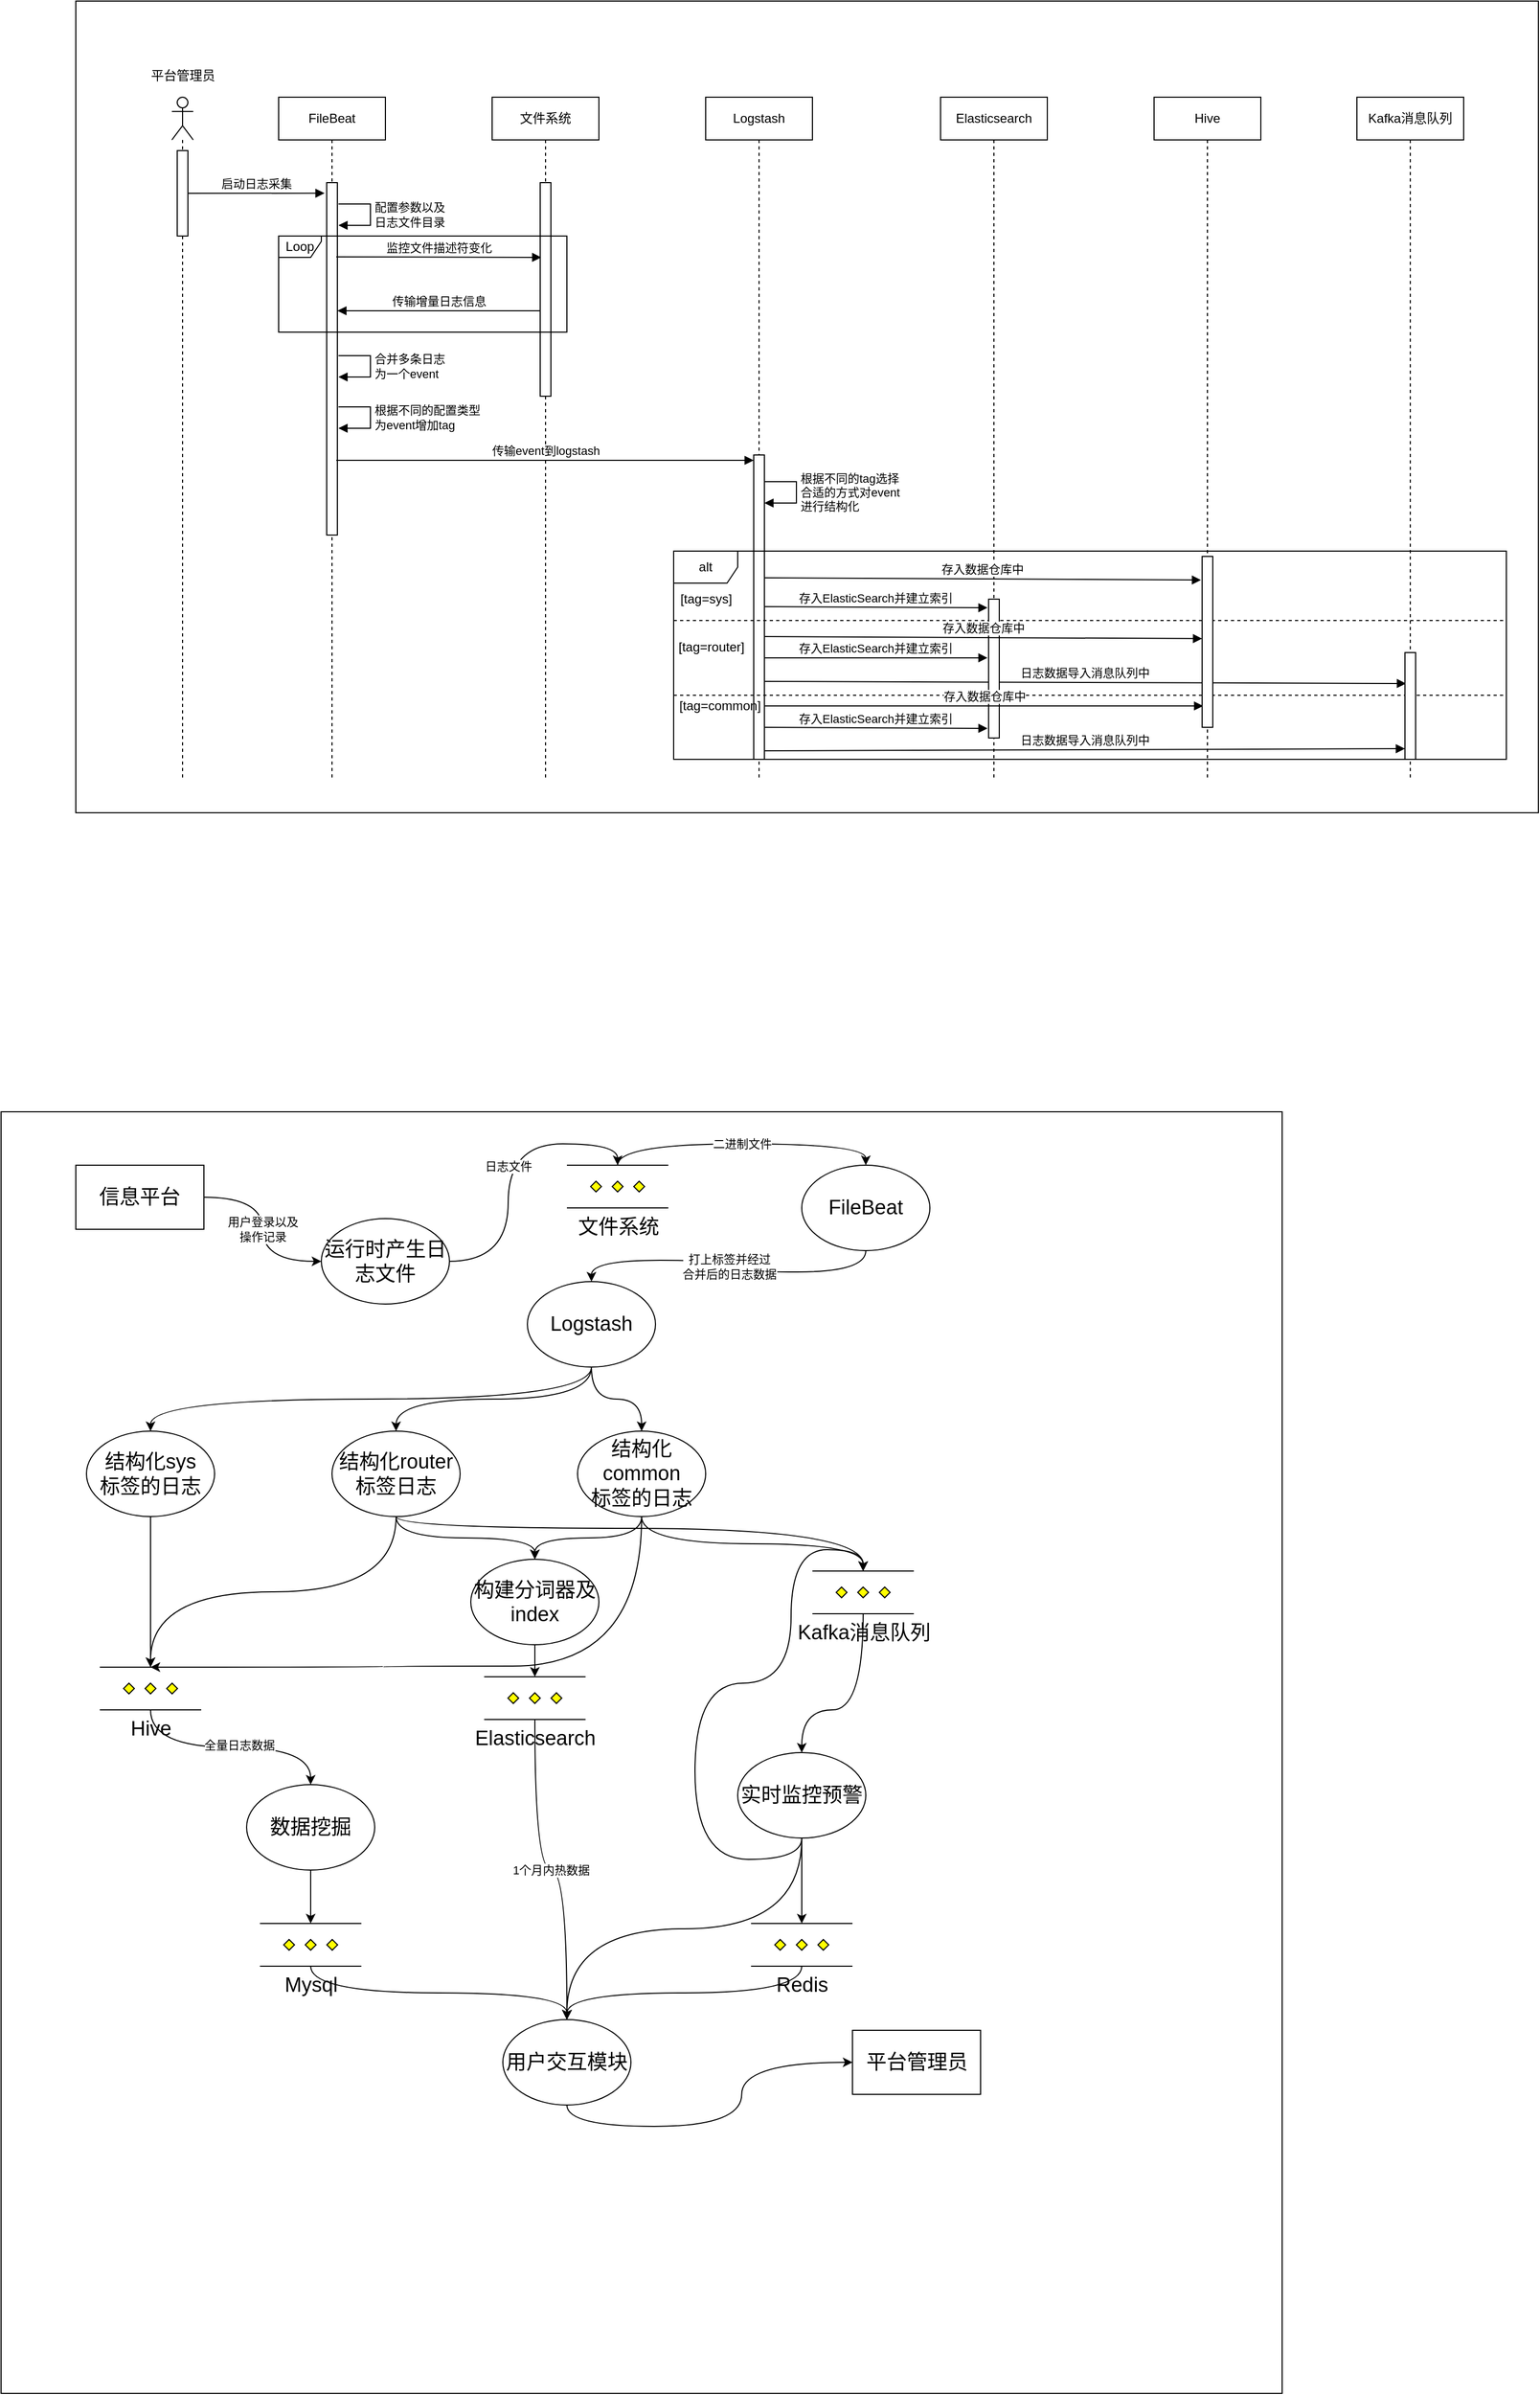 <mxfile version="14.9.2" type="github">
  <diagram id="kwDiiuqRT35PHLW4mOaJ" name="Page-1">
    <mxGraphModel dx="1678" dy="2103" grid="1" gridSize="10" guides="1" tooltips="1" connect="1" arrows="1" fold="1" page="1" pageScale="1" pageWidth="827" pageHeight="1169" math="0" shadow="0">
      <root>
        <mxCell id="0" />
        <mxCell id="1" parent="0" />
        <mxCell id="MzmsHeX9mSTYUFFL0irI-45" value="" style="whiteSpace=wrap;html=1;aspect=fixed;fillColor=#ffffff;gradientColor=none;" parent="1" vertex="1">
          <mxGeometry x="20" y="1010" width="1200" height="1200" as="geometry" />
        </mxCell>
        <mxCell id="Vdq5v8f0afxUs7juB-1Y-45" value="" style="rounded=0;whiteSpace=wrap;html=1;" parent="1" vertex="1">
          <mxGeometry x="90" y="-30" width="1370" height="760" as="geometry" />
        </mxCell>
        <mxCell id="Vdq5v8f0afxUs7juB-1Y-1" value="文件系统" style="shape=umlLifeline;perimeter=lifelinePerimeter;whiteSpace=wrap;html=1;container=1;collapsible=0;recursiveResize=0;outlineConnect=0;" parent="1" vertex="1">
          <mxGeometry x="480" y="60" width="100" height="640" as="geometry" />
        </mxCell>
        <mxCell id="Vdq5v8f0afxUs7juB-1Y-2" value="FileBeat" style="shape=umlLifeline;perimeter=lifelinePerimeter;whiteSpace=wrap;html=1;container=1;collapsible=0;recursiveResize=0;outlineConnect=0;" parent="1" vertex="1">
          <mxGeometry x="280" y="60" width="100" height="640" as="geometry" />
        </mxCell>
        <mxCell id="Vdq5v8f0afxUs7juB-1Y-8" value="" style="html=1;points=[];perimeter=orthogonalPerimeter;" parent="Vdq5v8f0afxUs7juB-1Y-2" vertex="1">
          <mxGeometry x="45" y="80" width="10" height="330" as="geometry" />
        </mxCell>
        <mxCell id="Vdq5v8f0afxUs7juB-1Y-3" value="Logstash" style="shape=umlLifeline;perimeter=lifelinePerimeter;whiteSpace=wrap;html=1;container=1;collapsible=0;recursiveResize=0;outlineConnect=0;" parent="1" vertex="1">
          <mxGeometry x="680" y="60" width="100" height="640" as="geometry" />
        </mxCell>
        <mxCell id="Vdq5v8f0afxUs7juB-1Y-9" value="" style="html=1;points=[];perimeter=orthogonalPerimeter;" parent="1" vertex="1">
          <mxGeometry x="525" y="140" width="10" height="200" as="geometry" />
        </mxCell>
        <mxCell id="Vdq5v8f0afxUs7juB-1Y-10" value="" style="html=1;points=[];perimeter=orthogonalPerimeter;" parent="1" vertex="1">
          <mxGeometry x="725" y="395" width="10" height="285" as="geometry" />
        </mxCell>
        <mxCell id="Vdq5v8f0afxUs7juB-1Y-12" value="配置参数以及&lt;br&gt;日志文件目录" style="edgeStyle=orthogonalEdgeStyle;html=1;align=left;spacingLeft=2;endArrow=block;rounded=0;" parent="1" edge="1">
          <mxGeometry relative="1" as="geometry">
            <mxPoint x="336" y="160" as="sourcePoint" />
            <Array as="points">
              <mxPoint x="366" y="160" />
            </Array>
            <mxPoint x="336" y="180" as="targetPoint" />
          </mxGeometry>
        </mxCell>
        <mxCell id="Vdq5v8f0afxUs7juB-1Y-15" value="Loop" style="shape=umlFrame;whiteSpace=wrap;html=1;width=40;height=20;" parent="1" vertex="1">
          <mxGeometry x="280" y="190" width="270" height="90" as="geometry" />
        </mxCell>
        <mxCell id="Vdq5v8f0afxUs7juB-1Y-14" value="监控文件描述符变化" style="html=1;verticalAlign=bottom;endArrow=block;entryX=0.1;entryY=0.35;entryDx=0;entryDy=0;entryPerimeter=0;" parent="1" target="Vdq5v8f0afxUs7juB-1Y-9" edge="1">
          <mxGeometry width="80" relative="1" as="geometry">
            <mxPoint x="334" y="209.5" as="sourcePoint" />
            <mxPoint x="414" y="209.5" as="targetPoint" />
          </mxGeometry>
        </mxCell>
        <mxCell id="Vdq5v8f0afxUs7juB-1Y-17" value="传输增量日志信息" style="html=1;verticalAlign=bottom;endArrow=block;" parent="1" target="Vdq5v8f0afxUs7juB-1Y-8" edge="1">
          <mxGeometry width="80" relative="1" as="geometry">
            <mxPoint x="525" y="260" as="sourcePoint" />
            <mxPoint x="340" y="261" as="targetPoint" />
          </mxGeometry>
        </mxCell>
        <mxCell id="Vdq5v8f0afxUs7juB-1Y-20" value="合并多条日志&lt;br&gt;为一个event" style="edgeStyle=orthogonalEdgeStyle;html=1;align=left;spacingLeft=2;endArrow=block;rounded=0;" parent="1" edge="1">
          <mxGeometry relative="1" as="geometry">
            <mxPoint x="336" y="302" as="sourcePoint" />
            <Array as="points">
              <mxPoint x="366" y="302" />
            </Array>
            <mxPoint x="336" y="322" as="targetPoint" />
          </mxGeometry>
        </mxCell>
        <mxCell id="Vdq5v8f0afxUs7juB-1Y-21" value="根据不同的配置类型&lt;br&gt;为event增加tag" style="edgeStyle=orthogonalEdgeStyle;html=1;align=left;spacingLeft=2;endArrow=block;rounded=0;" parent="1" edge="1">
          <mxGeometry relative="1" as="geometry">
            <mxPoint x="336" y="350" as="sourcePoint" />
            <Array as="points">
              <mxPoint x="366" y="350" />
              <mxPoint x="366" y="370" />
            </Array>
            <mxPoint x="336" y="370" as="targetPoint" />
          </mxGeometry>
        </mxCell>
        <mxCell id="Vdq5v8f0afxUs7juB-1Y-22" value="传输event到logstash" style="html=1;verticalAlign=bottom;endArrow=block;" parent="1" target="Vdq5v8f0afxUs7juB-1Y-10" edge="1">
          <mxGeometry width="80" relative="1" as="geometry">
            <mxPoint x="334" y="400" as="sourcePoint" />
            <mxPoint x="710" y="400" as="targetPoint" />
          </mxGeometry>
        </mxCell>
        <mxCell id="Vdq5v8f0afxUs7juB-1Y-23" value="根据不同的tag选择&lt;br&gt;合适的方式对event&lt;br&gt;进行结构化" style="edgeStyle=orthogonalEdgeStyle;html=1;align=left;spacingLeft=2;endArrow=block;rounded=0;" parent="1" edge="1">
          <mxGeometry relative="1" as="geometry">
            <mxPoint x="735" y="420" as="sourcePoint" />
            <Array as="points">
              <mxPoint x="765" y="420" />
              <mxPoint x="765" y="440" />
            </Array>
            <mxPoint x="735" y="440" as="targetPoint" />
          </mxGeometry>
        </mxCell>
        <mxCell id="Vdq5v8f0afxUs7juB-1Y-24" value="Elasticsearch" style="shape=umlLifeline;perimeter=lifelinePerimeter;whiteSpace=wrap;html=1;container=1;collapsible=0;recursiveResize=0;outlineConnect=0;" parent="1" vertex="1">
          <mxGeometry x="900" y="60" width="100" height="640" as="geometry" />
        </mxCell>
        <mxCell id="Vdq5v8f0afxUs7juB-1Y-25" value="Hive" style="shape=umlLifeline;perimeter=lifelinePerimeter;whiteSpace=wrap;html=1;container=1;collapsible=0;recursiveResize=0;outlineConnect=0;" parent="1" vertex="1">
          <mxGeometry x="1100" y="60" width="100" height="640" as="geometry" />
        </mxCell>
        <mxCell id="Vdq5v8f0afxUs7juB-1Y-26" value="Kafka消息队列" style="shape=umlLifeline;perimeter=lifelinePerimeter;whiteSpace=wrap;html=1;container=1;collapsible=0;recursiveResize=0;outlineConnect=0;" parent="1" vertex="1">
          <mxGeometry x="1290" y="60" width="100" height="640" as="geometry" />
        </mxCell>
        <mxCell id="Vdq5v8f0afxUs7juB-1Y-29" value="alt" style="shape=umlFrame;whiteSpace=wrap;html=1;" parent="1" vertex="1">
          <mxGeometry x="650" y="485" width="780" height="195" as="geometry" />
        </mxCell>
        <mxCell id="Vdq5v8f0afxUs7juB-1Y-31" value="" style="endArrow=none;dashed=1;html=1;" parent="1" edge="1">
          <mxGeometry width="50" height="50" relative="1" as="geometry">
            <mxPoint x="650" y="550" as="sourcePoint" />
            <mxPoint x="1430" y="550" as="targetPoint" />
          </mxGeometry>
        </mxCell>
        <mxCell id="Vdq5v8f0afxUs7juB-1Y-32" value="[tag=sys]" style="text;html=1;align=center;verticalAlign=middle;resizable=0;points=[];autosize=1;strokeColor=none;" parent="1" vertex="1">
          <mxGeometry x="650" y="520" width="60" height="20" as="geometry" />
        </mxCell>
        <mxCell id="Vdq5v8f0afxUs7juB-1Y-33" value="存入数据仓库中" style="html=1;verticalAlign=bottom;endArrow=block;entryX=-0.1;entryY=0.138;entryDx=0;entryDy=0;entryPerimeter=0;" parent="1" target="Vdq5v8f0afxUs7juB-1Y-47" edge="1">
          <mxGeometry width="80" relative="1" as="geometry">
            <mxPoint x="735" y="510" as="sourcePoint" />
            <mxPoint x="1150" y="510" as="targetPoint" />
          </mxGeometry>
        </mxCell>
        <mxCell id="Vdq5v8f0afxUs7juB-1Y-34" value="存入ElasticSearch并建立索引" style="html=1;verticalAlign=bottom;endArrow=block;entryX=-0.1;entryY=0.062;entryDx=0;entryDy=0;entryPerimeter=0;" parent="1" target="Vdq5v8f0afxUs7juB-1Y-46" edge="1">
          <mxGeometry width="80" relative="1" as="geometry">
            <mxPoint x="735" y="537" as="sourcePoint" />
            <mxPoint x="950" y="537" as="targetPoint" />
          </mxGeometry>
        </mxCell>
        <mxCell id="Vdq5v8f0afxUs7juB-1Y-35" value="" style="endArrow=none;dashed=1;html=1;" parent="1" edge="1">
          <mxGeometry width="50" height="50" relative="1" as="geometry">
            <mxPoint x="650" y="620" as="sourcePoint" />
            <mxPoint x="1430" y="620" as="targetPoint" />
          </mxGeometry>
        </mxCell>
        <mxCell id="Vdq5v8f0afxUs7juB-1Y-36" value="[tag=router]" style="text;html=1;align=center;verticalAlign=middle;resizable=0;points=[];autosize=1;strokeColor=none;" parent="1" vertex="1">
          <mxGeometry x="645" y="565" width="80" height="20" as="geometry" />
        </mxCell>
        <mxCell id="Vdq5v8f0afxUs7juB-1Y-38" value="存入ElasticSearch并建立索引" style="html=1;verticalAlign=bottom;endArrow=block;entryX=-0.1;entryY=0.423;entryDx=0;entryDy=0;entryPerimeter=0;" parent="1" target="Vdq5v8f0afxUs7juB-1Y-46" edge="1">
          <mxGeometry width="80" relative="1" as="geometry">
            <mxPoint x="735" y="585" as="sourcePoint" />
            <mxPoint x="950" y="585" as="targetPoint" />
          </mxGeometry>
        </mxCell>
        <mxCell id="Vdq5v8f0afxUs7juB-1Y-39" value="日志数据导入消息队列中" style="html=1;verticalAlign=bottom;endArrow=block;entryX=0.1;entryY=0.29;entryDx=0;entryDy=0;entryPerimeter=0;" parent="1" target="Vdq5v8f0afxUs7juB-1Y-48" edge="1">
          <mxGeometry width="80" relative="1" as="geometry">
            <mxPoint x="735" y="607" as="sourcePoint" />
            <mxPoint x="1340" y="607" as="targetPoint" />
          </mxGeometry>
        </mxCell>
        <mxCell id="Vdq5v8f0afxUs7juB-1Y-40" value="" style="endArrow=none;dashed=1;html=1;" parent="1" edge="1">
          <mxGeometry width="50" height="50" relative="1" as="geometry">
            <mxPoint x="650" y="680" as="sourcePoint" />
            <mxPoint x="1430" y="680" as="targetPoint" />
          </mxGeometry>
        </mxCell>
        <mxCell id="Vdq5v8f0afxUs7juB-1Y-41" value="[tag=common]" style="text;html=1;align=center;verticalAlign=middle;resizable=0;points=[];autosize=1;strokeColor=none;" parent="1" vertex="1">
          <mxGeometry x="648" y="620" width="90" height="20" as="geometry" />
        </mxCell>
        <mxCell id="Vdq5v8f0afxUs7juB-1Y-43" value="存入ElasticSearch并建立索引" style="html=1;verticalAlign=bottom;endArrow=block;entryX=-0.1;entryY=0.931;entryDx=0;entryDy=0;entryPerimeter=0;" parent="1" target="Vdq5v8f0afxUs7juB-1Y-46" edge="1">
          <mxGeometry width="80" relative="1" as="geometry">
            <mxPoint x="735" y="650" as="sourcePoint" />
            <mxPoint x="950" y="650" as="targetPoint" />
          </mxGeometry>
        </mxCell>
        <mxCell id="Vdq5v8f0afxUs7juB-1Y-44" value="日志数据导入消息队列中" style="html=1;verticalAlign=bottom;endArrow=block;entryX=0;entryY=0.9;entryDx=0;entryDy=0;entryPerimeter=0;" parent="1" target="Vdq5v8f0afxUs7juB-1Y-48" edge="1">
          <mxGeometry width="80" relative="1" as="geometry">
            <mxPoint x="735" y="672" as="sourcePoint" />
            <mxPoint x="1340" y="672" as="targetPoint" />
          </mxGeometry>
        </mxCell>
        <mxCell id="Vdq5v8f0afxUs7juB-1Y-46" value="" style="html=1;points=[];perimeter=orthogonalPerimeter;" parent="1" vertex="1">
          <mxGeometry x="945" y="530" width="10" height="130" as="geometry" />
        </mxCell>
        <mxCell id="Vdq5v8f0afxUs7juB-1Y-37" value="存入数据仓库中" style="html=1;verticalAlign=bottom;endArrow=block;entryX=0;entryY=0.481;entryDx=0;entryDy=0;entryPerimeter=0;" parent="1" target="Vdq5v8f0afxUs7juB-1Y-47" edge="1">
          <mxGeometry width="80" relative="1" as="geometry">
            <mxPoint x="735" y="565" as="sourcePoint" />
            <mxPoint x="1150" y="565" as="targetPoint" />
          </mxGeometry>
        </mxCell>
        <mxCell id="Vdq5v8f0afxUs7juB-1Y-42" value="存入数据仓库中" style="html=1;verticalAlign=bottom;endArrow=block;entryX=0.1;entryY=0.875;entryDx=0;entryDy=0;entryPerimeter=0;" parent="1" target="Vdq5v8f0afxUs7juB-1Y-47" edge="1">
          <mxGeometry width="80" relative="1" as="geometry">
            <mxPoint x="735" y="630" as="sourcePoint" />
            <mxPoint x="1150" y="630" as="targetPoint" />
          </mxGeometry>
        </mxCell>
        <mxCell id="Vdq5v8f0afxUs7juB-1Y-47" value="" style="html=1;points=[];perimeter=orthogonalPerimeter;" parent="1" vertex="1">
          <mxGeometry x="1145" y="490" width="10" height="160" as="geometry" />
        </mxCell>
        <mxCell id="Vdq5v8f0afxUs7juB-1Y-48" value="" style="html=1;points=[];perimeter=orthogonalPerimeter;" parent="1" vertex="1">
          <mxGeometry x="1335" y="580" width="10" height="100" as="geometry" />
        </mxCell>
        <mxCell id="Vdq5v8f0afxUs7juB-1Y-49" value="" style="shape=umlLifeline;participant=umlActor;perimeter=lifelinePerimeter;whiteSpace=wrap;html=1;container=1;collapsible=0;recursiveResize=0;verticalAlign=top;spacingTop=36;outlineConnect=0;" parent="1" vertex="1">
          <mxGeometry x="180" y="60" width="20" height="640" as="geometry" />
        </mxCell>
        <mxCell id="Vdq5v8f0afxUs7juB-1Y-51" value="" style="html=1;points=[];perimeter=orthogonalPerimeter;" parent="Vdq5v8f0afxUs7juB-1Y-49" vertex="1">
          <mxGeometry x="5" y="50" width="10" height="80" as="geometry" />
        </mxCell>
        <mxCell id="Vdq5v8f0afxUs7juB-1Y-50" value="平台管理员" style="text;html=1;align=center;verticalAlign=middle;resizable=0;points=[];autosize=1;strokeColor=none;" parent="1" vertex="1">
          <mxGeometry x="150" y="30" width="80" height="20" as="geometry" />
        </mxCell>
        <mxCell id="Vdq5v8f0afxUs7juB-1Y-52" value="启动日志采集" style="html=1;verticalAlign=bottom;endArrow=block;entryX=-0.2;entryY=0.03;entryDx=0;entryDy=0;entryPerimeter=0;" parent="1" target="Vdq5v8f0afxUs7juB-1Y-8" edge="1">
          <mxGeometry width="80" relative="1" as="geometry">
            <mxPoint x="195" y="150" as="sourcePoint" />
            <mxPoint x="320" y="150" as="targetPoint" />
          </mxGeometry>
        </mxCell>
        <mxCell id="MzmsHeX9mSTYUFFL0irI-4" value="用户登录以及&lt;br&gt;操作记录" style="edgeStyle=orthogonalEdgeStyle;rounded=0;orthogonalLoop=1;jettySize=auto;html=1;exitX=1;exitY=0.5;exitDx=0;exitDy=0;entryX=0;entryY=0.5;entryDx=0;entryDy=0;curved=1;" parent="1" source="MzmsHeX9mSTYUFFL0irI-1" target="MzmsHeX9mSTYUFFL0irI-2" edge="1">
          <mxGeometry relative="1" as="geometry" />
        </mxCell>
        <mxCell id="MzmsHeX9mSTYUFFL0irI-1" value="&lt;font style=&quot;font-size: 19px&quot;&gt;信息平台&lt;/font&gt;" style="rounded=0;whiteSpace=wrap;html=1;" parent="1" vertex="1">
          <mxGeometry x="90" y="1060" width="120" height="60" as="geometry" />
        </mxCell>
        <mxCell id="MzmsHeX9mSTYUFFL0irI-6" value="日志文件" style="edgeStyle=orthogonalEdgeStyle;curved=1;rounded=0;orthogonalLoop=1;jettySize=auto;html=1;exitX=1;exitY=0.5;exitDx=0;exitDy=0;entryX=0.5;entryY=0;entryDx=0;entryDy=0;entryPerimeter=0;" parent="1" source="MzmsHeX9mSTYUFFL0irI-2" target="MzmsHeX9mSTYUFFL0irI-7" edge="1">
          <mxGeometry relative="1" as="geometry">
            <mxPoint x="550.0" y="1090.0" as="targetPoint" />
          </mxGeometry>
        </mxCell>
        <mxCell id="MzmsHeX9mSTYUFFL0irI-2" value="&lt;font style=&quot;font-size: 19px&quot;&gt;运行时产生日志文件&lt;/font&gt;" style="ellipse;whiteSpace=wrap;html=1;" parent="1" vertex="1">
          <mxGeometry x="320" y="1110" width="120" height="80" as="geometry" />
        </mxCell>
        <mxCell id="MzmsHeX9mSTYUFFL0irI-11" value="二进制文件" style="edgeStyle=orthogonalEdgeStyle;curved=1;rounded=0;orthogonalLoop=1;jettySize=auto;html=1;exitX=0.5;exitY=0;exitDx=0;exitDy=0;exitPerimeter=0;entryX=0.5;entryY=0;entryDx=0;entryDy=0;" parent="1" source="MzmsHeX9mSTYUFFL0irI-7" target="MzmsHeX9mSTYUFFL0irI-10" edge="1">
          <mxGeometry relative="1" as="geometry" />
        </mxCell>
        <mxCell id="MzmsHeX9mSTYUFFL0irI-7" value="&lt;font style=&quot;font-size: 19px&quot;&gt;文件系统&lt;/font&gt;" style="verticalLabelPosition=bottom;verticalAlign=top;html=1;shape=mxgraph.flowchart.parallel_mode;pointerEvents=1;" parent="1" vertex="1">
          <mxGeometry x="550" y="1060" width="95" height="40" as="geometry" />
        </mxCell>
        <mxCell id="MzmsHeX9mSTYUFFL0irI-13" value="打上标签并经过&lt;br&gt;合并后的日志数据" style="edgeStyle=orthogonalEdgeStyle;curved=1;rounded=0;orthogonalLoop=1;jettySize=auto;html=1;exitX=0.5;exitY=1;exitDx=0;exitDy=0;" parent="1" source="MzmsHeX9mSTYUFFL0irI-10" target="MzmsHeX9mSTYUFFL0irI-12" edge="1">
          <mxGeometry relative="1" as="geometry" />
        </mxCell>
        <mxCell id="MzmsHeX9mSTYUFFL0irI-10" value="&lt;font style=&quot;font-size: 19px&quot;&gt;FileBeat&lt;/font&gt;" style="ellipse;whiteSpace=wrap;html=1;" parent="1" vertex="1">
          <mxGeometry x="770" y="1060" width="120" height="80" as="geometry" />
        </mxCell>
        <mxCell id="MzmsHeX9mSTYUFFL0irI-17" style="edgeStyle=orthogonalEdgeStyle;curved=1;rounded=0;orthogonalLoop=1;jettySize=auto;html=1;exitX=0.5;exitY=1;exitDx=0;exitDy=0;" parent="1" source="MzmsHeX9mSTYUFFL0irI-12" target="MzmsHeX9mSTYUFFL0irI-14" edge="1">
          <mxGeometry relative="1" as="geometry">
            <Array as="points">
              <mxPoint x="573" y="1279" />
              <mxPoint x="160" y="1279" />
            </Array>
          </mxGeometry>
        </mxCell>
        <mxCell id="MzmsHeX9mSTYUFFL0irI-18" style="edgeStyle=orthogonalEdgeStyle;curved=1;rounded=0;orthogonalLoop=1;jettySize=auto;html=1;exitX=0.5;exitY=1;exitDx=0;exitDy=0;entryX=0.5;entryY=0;entryDx=0;entryDy=0;" parent="1" source="MzmsHeX9mSTYUFFL0irI-12" target="MzmsHeX9mSTYUFFL0irI-15" edge="1">
          <mxGeometry relative="1" as="geometry" />
        </mxCell>
        <mxCell id="MzmsHeX9mSTYUFFL0irI-19" style="edgeStyle=orthogonalEdgeStyle;curved=1;rounded=0;orthogonalLoop=1;jettySize=auto;html=1;exitX=0.5;exitY=1;exitDx=0;exitDy=0;entryX=0.5;entryY=0;entryDx=0;entryDy=0;" parent="1" source="MzmsHeX9mSTYUFFL0irI-12" target="MzmsHeX9mSTYUFFL0irI-16" edge="1">
          <mxGeometry relative="1" as="geometry" />
        </mxCell>
        <mxCell id="MzmsHeX9mSTYUFFL0irI-12" value="&lt;font style=&quot;font-size: 19px&quot;&gt;Logstash&lt;/font&gt;" style="ellipse;whiteSpace=wrap;html=1;" parent="1" vertex="1">
          <mxGeometry x="513" y="1169" width="120" height="80" as="geometry" />
        </mxCell>
        <mxCell id="MzmsHeX9mSTYUFFL0irI-30" style="edgeStyle=orthogonalEdgeStyle;curved=1;rounded=0;orthogonalLoop=1;jettySize=auto;html=1;exitX=0.5;exitY=1;exitDx=0;exitDy=0;entryX=0.5;entryY=0;entryDx=0;entryDy=0;entryPerimeter=0;" parent="1" source="MzmsHeX9mSTYUFFL0irI-14" target="MzmsHeX9mSTYUFFL0irI-27" edge="1">
          <mxGeometry relative="1" as="geometry" />
        </mxCell>
        <mxCell id="MzmsHeX9mSTYUFFL0irI-14" value="&lt;font style=&quot;font-size: 19px&quot;&gt;结构化sys&lt;br&gt;标签的日志&lt;/font&gt;" style="ellipse;whiteSpace=wrap;html=1;" parent="1" vertex="1">
          <mxGeometry x="100" y="1309" width="120" height="80" as="geometry" />
        </mxCell>
        <mxCell id="MzmsHeX9mSTYUFFL0irI-21" style="edgeStyle=orthogonalEdgeStyle;curved=1;rounded=0;orthogonalLoop=1;jettySize=auto;html=1;exitX=0.5;exitY=1;exitDx=0;exitDy=0;entryX=0.5;entryY=0;entryDx=0;entryDy=0;" parent="1" source="MzmsHeX9mSTYUFFL0irI-15" target="MzmsHeX9mSTYUFFL0irI-20" edge="1">
          <mxGeometry relative="1" as="geometry" />
        </mxCell>
        <mxCell id="MzmsHeX9mSTYUFFL0irI-32" style="edgeStyle=orthogonalEdgeStyle;curved=1;rounded=0;orthogonalLoop=1;jettySize=auto;html=1;exitX=0.5;exitY=1;exitDx=0;exitDy=0;entryX=0.5;entryY=0;entryDx=0;entryDy=0;entryPerimeter=0;" parent="1" source="MzmsHeX9mSTYUFFL0irI-15" target="MzmsHeX9mSTYUFFL0irI-27" edge="1">
          <mxGeometry relative="1" as="geometry" />
        </mxCell>
        <mxCell id="MzmsHeX9mSTYUFFL0irI-37" style="edgeStyle=orthogonalEdgeStyle;curved=1;rounded=0;orthogonalLoop=1;jettySize=auto;html=1;exitX=0.5;exitY=1;exitDx=0;exitDy=0;entryX=0.5;entryY=0;entryDx=0;entryDy=0;entryPerimeter=0;" parent="1" source="MzmsHeX9mSTYUFFL0irI-15" target="MzmsHeX9mSTYUFFL0irI-34" edge="1">
          <mxGeometry relative="1" as="geometry">
            <Array as="points">
              <mxPoint x="390" y="1400" />
              <mxPoint x="828" y="1400" />
            </Array>
          </mxGeometry>
        </mxCell>
        <mxCell id="MzmsHeX9mSTYUFFL0irI-15" value="&lt;font style=&quot;font-size: 19px&quot;&gt;结构化router&lt;br&gt;标签日志&lt;/font&gt;" style="ellipse;whiteSpace=wrap;html=1;" parent="1" vertex="1">
          <mxGeometry x="330" y="1309" width="120" height="80" as="geometry" />
        </mxCell>
        <mxCell id="MzmsHeX9mSTYUFFL0irI-22" style="edgeStyle=orthogonalEdgeStyle;curved=1;rounded=0;orthogonalLoop=1;jettySize=auto;html=1;exitX=0.5;exitY=1;exitDx=0;exitDy=0;" parent="1" source="MzmsHeX9mSTYUFFL0irI-16" target="MzmsHeX9mSTYUFFL0irI-20" edge="1">
          <mxGeometry relative="1" as="geometry" />
        </mxCell>
        <mxCell id="MzmsHeX9mSTYUFFL0irI-33" style="edgeStyle=orthogonalEdgeStyle;curved=1;rounded=0;orthogonalLoop=1;jettySize=auto;html=1;exitX=0.5;exitY=1;exitDx=0;exitDy=0;entryX=0.5;entryY=0;entryDx=0;entryDy=0;entryPerimeter=0;" parent="1" source="MzmsHeX9mSTYUFFL0irI-16" target="MzmsHeX9mSTYUFFL0irI-27" edge="1">
          <mxGeometry relative="1" as="geometry">
            <Array as="points">
              <mxPoint x="620" y="1529" />
              <mxPoint x="378" y="1529" />
            </Array>
          </mxGeometry>
        </mxCell>
        <mxCell id="MzmsHeX9mSTYUFFL0irI-36" style="edgeStyle=orthogonalEdgeStyle;curved=1;rounded=0;orthogonalLoop=1;jettySize=auto;html=1;exitX=0.5;exitY=1;exitDx=0;exitDy=0;entryX=0.5;entryY=0;entryDx=0;entryDy=0;entryPerimeter=0;" parent="1" source="MzmsHeX9mSTYUFFL0irI-16" target="MzmsHeX9mSTYUFFL0irI-34" edge="1">
          <mxGeometry relative="1" as="geometry" />
        </mxCell>
        <mxCell id="MzmsHeX9mSTYUFFL0irI-16" value="&lt;span style=&quot;font-size: 19px&quot;&gt;结构化&lt;/span&gt;&lt;span style=&quot;font-size: 19px&quot;&gt;common&lt;/span&gt;&lt;span style=&quot;font-size: 19px&quot;&gt;&lt;br&gt;标签的日志&lt;/span&gt;" style="ellipse;whiteSpace=wrap;html=1;" parent="1" vertex="1">
          <mxGeometry x="560" y="1309" width="120" height="80" as="geometry" />
        </mxCell>
        <mxCell id="MzmsHeX9mSTYUFFL0irI-26" style="edgeStyle=orthogonalEdgeStyle;curved=1;rounded=0;orthogonalLoop=1;jettySize=auto;html=1;exitX=0.5;exitY=1;exitDx=0;exitDy=0;entryX=0.5;entryY=0;entryDx=0;entryDy=0;entryPerimeter=0;" parent="1" source="MzmsHeX9mSTYUFFL0irI-20" target="MzmsHeX9mSTYUFFL0irI-23" edge="1">
          <mxGeometry relative="1" as="geometry" />
        </mxCell>
        <mxCell id="MzmsHeX9mSTYUFFL0irI-20" value="&lt;span style=&quot;font-size: 19px&quot;&gt;构建分词器及index&lt;/span&gt;" style="ellipse;whiteSpace=wrap;html=1;" parent="1" vertex="1">
          <mxGeometry x="460" y="1429" width="120" height="80" as="geometry" />
        </mxCell>
        <mxCell id="MzmsHeX9mSTYUFFL0irI-42" value="1个月内热数据" style="edgeStyle=orthogonalEdgeStyle;curved=1;rounded=0;orthogonalLoop=1;jettySize=auto;html=1;exitX=0.5;exitY=1;exitDx=0;exitDy=0;exitPerimeter=0;entryX=0.5;entryY=0;entryDx=0;entryDy=0;" parent="1" source="MzmsHeX9mSTYUFFL0irI-23" target="bzvhXrW7TsSgIKQXZlRU-12" edge="1">
          <mxGeometry relative="1" as="geometry">
            <mxPoint x="640" y="1753" as="targetPoint" />
          </mxGeometry>
        </mxCell>
        <mxCell id="MzmsHeX9mSTYUFFL0irI-23" value="&lt;font style=&quot;font-size: 19px&quot;&gt;Elasticsearch&lt;/font&gt;" style="verticalLabelPosition=bottom;verticalAlign=top;html=1;shape=mxgraph.flowchart.parallel_mode;pointerEvents=1;fillColor=#ffffff;gradientColor=none;" parent="1" vertex="1">
          <mxGeometry x="472.5" y="1539" width="95" height="40" as="geometry" />
        </mxCell>
        <mxCell id="MzmsHeX9mSTYUFFL0irI-41" style="edgeStyle=orthogonalEdgeStyle;curved=1;rounded=0;orthogonalLoop=1;jettySize=auto;html=1;exitX=0.5;exitY=1;exitDx=0;exitDy=0;exitPerimeter=0;entryX=0.5;entryY=0;entryDx=0;entryDy=0;" parent="1" source="MzmsHeX9mSTYUFFL0irI-27" target="bzvhXrW7TsSgIKQXZlRU-2" edge="1">
          <mxGeometry relative="1" as="geometry">
            <mxPoint x="440" y="1753" as="targetPoint" />
          </mxGeometry>
        </mxCell>
        <mxCell id="MzmsHeX9mSTYUFFL0irI-44" value="全量日志数据" style="edgeLabel;html=1;align=center;verticalAlign=middle;resizable=0;points=[];" parent="MzmsHeX9mSTYUFFL0irI-41" vertex="1" connectable="0">
          <mxGeometry x="0.065" y="2" relative="1" as="geometry">
            <mxPoint x="1" as="offset" />
          </mxGeometry>
        </mxCell>
        <mxCell id="MzmsHeX9mSTYUFFL0irI-27" value="&lt;font style=&quot;font-size: 19px&quot;&gt;Hive&lt;/font&gt;" style="verticalLabelPosition=bottom;verticalAlign=top;html=1;shape=mxgraph.flowchart.parallel_mode;pointerEvents=1;fillColor=#ffffff;gradientColor=none;" parent="1" vertex="1">
          <mxGeometry x="112.5" y="1530" width="95" height="40" as="geometry" />
        </mxCell>
        <mxCell id="bzvhXrW7TsSgIKQXZlRU-9" style="edgeStyle=orthogonalEdgeStyle;rounded=0;orthogonalLoop=1;jettySize=auto;html=1;exitX=0.5;exitY=1;exitDx=0;exitDy=0;exitPerimeter=0;entryX=0.5;entryY=0;entryDx=0;entryDy=0;curved=1;" edge="1" parent="1" source="MzmsHeX9mSTYUFFL0irI-34" target="bzvhXrW7TsSgIKQXZlRU-4">
          <mxGeometry relative="1" as="geometry">
            <Array as="points">
              <mxPoint x="828" y="1570" />
              <mxPoint x="770" y="1570" />
            </Array>
          </mxGeometry>
        </mxCell>
        <mxCell id="MzmsHeX9mSTYUFFL0irI-34" value="&lt;font style=&quot;font-size: 19px&quot;&gt;Kafka消息队列&lt;/font&gt;" style="verticalLabelPosition=bottom;verticalAlign=top;html=1;shape=mxgraph.flowchart.parallel_mode;pointerEvents=1;fillColor=#ffffff;gradientColor=none;" parent="1" vertex="1">
          <mxGeometry x="780" y="1440" width="95" height="40" as="geometry" />
        </mxCell>
        <mxCell id="bzvhXrW7TsSgIKQXZlRU-6" style="edgeStyle=orthogonalEdgeStyle;rounded=0;orthogonalLoop=1;jettySize=auto;html=1;exitX=0.5;exitY=1;exitDx=0;exitDy=0;" edge="1" parent="1" source="bzvhXrW7TsSgIKQXZlRU-2" target="bzvhXrW7TsSgIKQXZlRU-5">
          <mxGeometry relative="1" as="geometry" />
        </mxCell>
        <mxCell id="bzvhXrW7TsSgIKQXZlRU-2" value="&lt;span style=&quot;font-size: 19px&quot;&gt;数据挖掘&lt;/span&gt;" style="ellipse;whiteSpace=wrap;html=1;" vertex="1" parent="1">
          <mxGeometry x="250" y="1640" width="120" height="80" as="geometry" />
        </mxCell>
        <mxCell id="bzvhXrW7TsSgIKQXZlRU-10" style="edgeStyle=orthogonalEdgeStyle;curved=1;rounded=0;orthogonalLoop=1;jettySize=auto;html=1;exitX=0.5;exitY=1;exitDx=0;exitDy=0;entryX=0.5;entryY=0;entryDx=0;entryDy=0;entryPerimeter=0;" edge="1" parent="1" source="bzvhXrW7TsSgIKQXZlRU-4" target="bzvhXrW7TsSgIKQXZlRU-7">
          <mxGeometry relative="1" as="geometry" />
        </mxCell>
        <mxCell id="bzvhXrW7TsSgIKQXZlRU-15" style="edgeStyle=orthogonalEdgeStyle;curved=1;rounded=0;orthogonalLoop=1;jettySize=auto;html=1;exitX=0.5;exitY=1;exitDx=0;exitDy=0;entryX=0.5;entryY=0;entryDx=0;entryDy=0;entryPerimeter=0;" edge="1" parent="1" source="bzvhXrW7TsSgIKQXZlRU-4" target="MzmsHeX9mSTYUFFL0irI-34">
          <mxGeometry relative="1" as="geometry">
            <Array as="points">
              <mxPoint x="770" y="1710" />
              <mxPoint x="670" y="1710" />
              <mxPoint x="670" y="1545" />
              <mxPoint x="760" y="1545" />
              <mxPoint x="760" y="1420" />
              <mxPoint x="828" y="1420" />
            </Array>
          </mxGeometry>
        </mxCell>
        <mxCell id="bzvhXrW7TsSgIKQXZlRU-17" style="edgeStyle=orthogonalEdgeStyle;curved=1;rounded=0;orthogonalLoop=1;jettySize=auto;html=1;exitX=0.5;exitY=1;exitDx=0;exitDy=0;entryX=0.5;entryY=0;entryDx=0;entryDy=0;" edge="1" parent="1" source="bzvhXrW7TsSgIKQXZlRU-4" target="bzvhXrW7TsSgIKQXZlRU-12">
          <mxGeometry relative="1" as="geometry" />
        </mxCell>
        <mxCell id="bzvhXrW7TsSgIKQXZlRU-4" value="&lt;span style=&quot;font-size: 19px&quot;&gt;实时监控预警&lt;/span&gt;" style="ellipse;whiteSpace=wrap;html=1;" vertex="1" parent="1">
          <mxGeometry x="710" y="1610" width="120" height="80" as="geometry" />
        </mxCell>
        <mxCell id="bzvhXrW7TsSgIKQXZlRU-13" style="edgeStyle=orthogonalEdgeStyle;curved=1;rounded=0;orthogonalLoop=1;jettySize=auto;html=1;exitX=0.5;exitY=1;exitDx=0;exitDy=0;exitPerimeter=0;entryX=0.5;entryY=0;entryDx=0;entryDy=0;" edge="1" parent="1" source="bzvhXrW7TsSgIKQXZlRU-5" target="bzvhXrW7TsSgIKQXZlRU-12">
          <mxGeometry relative="1" as="geometry" />
        </mxCell>
        <mxCell id="bzvhXrW7TsSgIKQXZlRU-5" value="&lt;font style=&quot;font-size: 19px&quot;&gt;Mysql&lt;/font&gt;" style="verticalLabelPosition=bottom;verticalAlign=top;html=1;shape=mxgraph.flowchart.parallel_mode;pointerEvents=1;fillColor=#ffffff;gradientColor=none;" vertex="1" parent="1">
          <mxGeometry x="262.5" y="1770" width="95" height="40" as="geometry" />
        </mxCell>
        <mxCell id="bzvhXrW7TsSgIKQXZlRU-14" style="edgeStyle=orthogonalEdgeStyle;curved=1;rounded=0;orthogonalLoop=1;jettySize=auto;html=1;exitX=0.5;exitY=1;exitDx=0;exitDy=0;exitPerimeter=0;" edge="1" parent="1" source="bzvhXrW7TsSgIKQXZlRU-7">
          <mxGeometry relative="1" as="geometry">
            <mxPoint x="550" y="1860" as="targetPoint" />
          </mxGeometry>
        </mxCell>
        <mxCell id="bzvhXrW7TsSgIKQXZlRU-7" value="&lt;font style=&quot;font-size: 19px&quot;&gt;Redis&lt;/font&gt;" style="verticalLabelPosition=bottom;verticalAlign=top;html=1;shape=mxgraph.flowchart.parallel_mode;pointerEvents=1;fillColor=#ffffff;gradientColor=none;" vertex="1" parent="1">
          <mxGeometry x="722.5" y="1770" width="95" height="40" as="geometry" />
        </mxCell>
        <mxCell id="bzvhXrW7TsSgIKQXZlRU-21" style="edgeStyle=orthogonalEdgeStyle;curved=1;rounded=0;orthogonalLoop=1;jettySize=auto;html=1;exitX=0.5;exitY=1;exitDx=0;exitDy=0;entryX=0;entryY=0.5;entryDx=0;entryDy=0;" edge="1" parent="1" source="bzvhXrW7TsSgIKQXZlRU-12" target="bzvhXrW7TsSgIKQXZlRU-20">
          <mxGeometry relative="1" as="geometry" />
        </mxCell>
        <mxCell id="bzvhXrW7TsSgIKQXZlRU-12" value="&lt;span style=&quot;font-size: 19px&quot;&gt;用户交互模块&lt;/span&gt;" style="ellipse;whiteSpace=wrap;html=1;" vertex="1" parent="1">
          <mxGeometry x="490" y="1860" width="120" height="80" as="geometry" />
        </mxCell>
        <mxCell id="bzvhXrW7TsSgIKQXZlRU-20" value="&lt;font style=&quot;font-size: 19px&quot;&gt;平台管理员&lt;/font&gt;" style="rounded=0;whiteSpace=wrap;html=1;" vertex="1" parent="1">
          <mxGeometry x="817.5" y="1870" width="120" height="60" as="geometry" />
        </mxCell>
      </root>
    </mxGraphModel>
  </diagram>
</mxfile>
